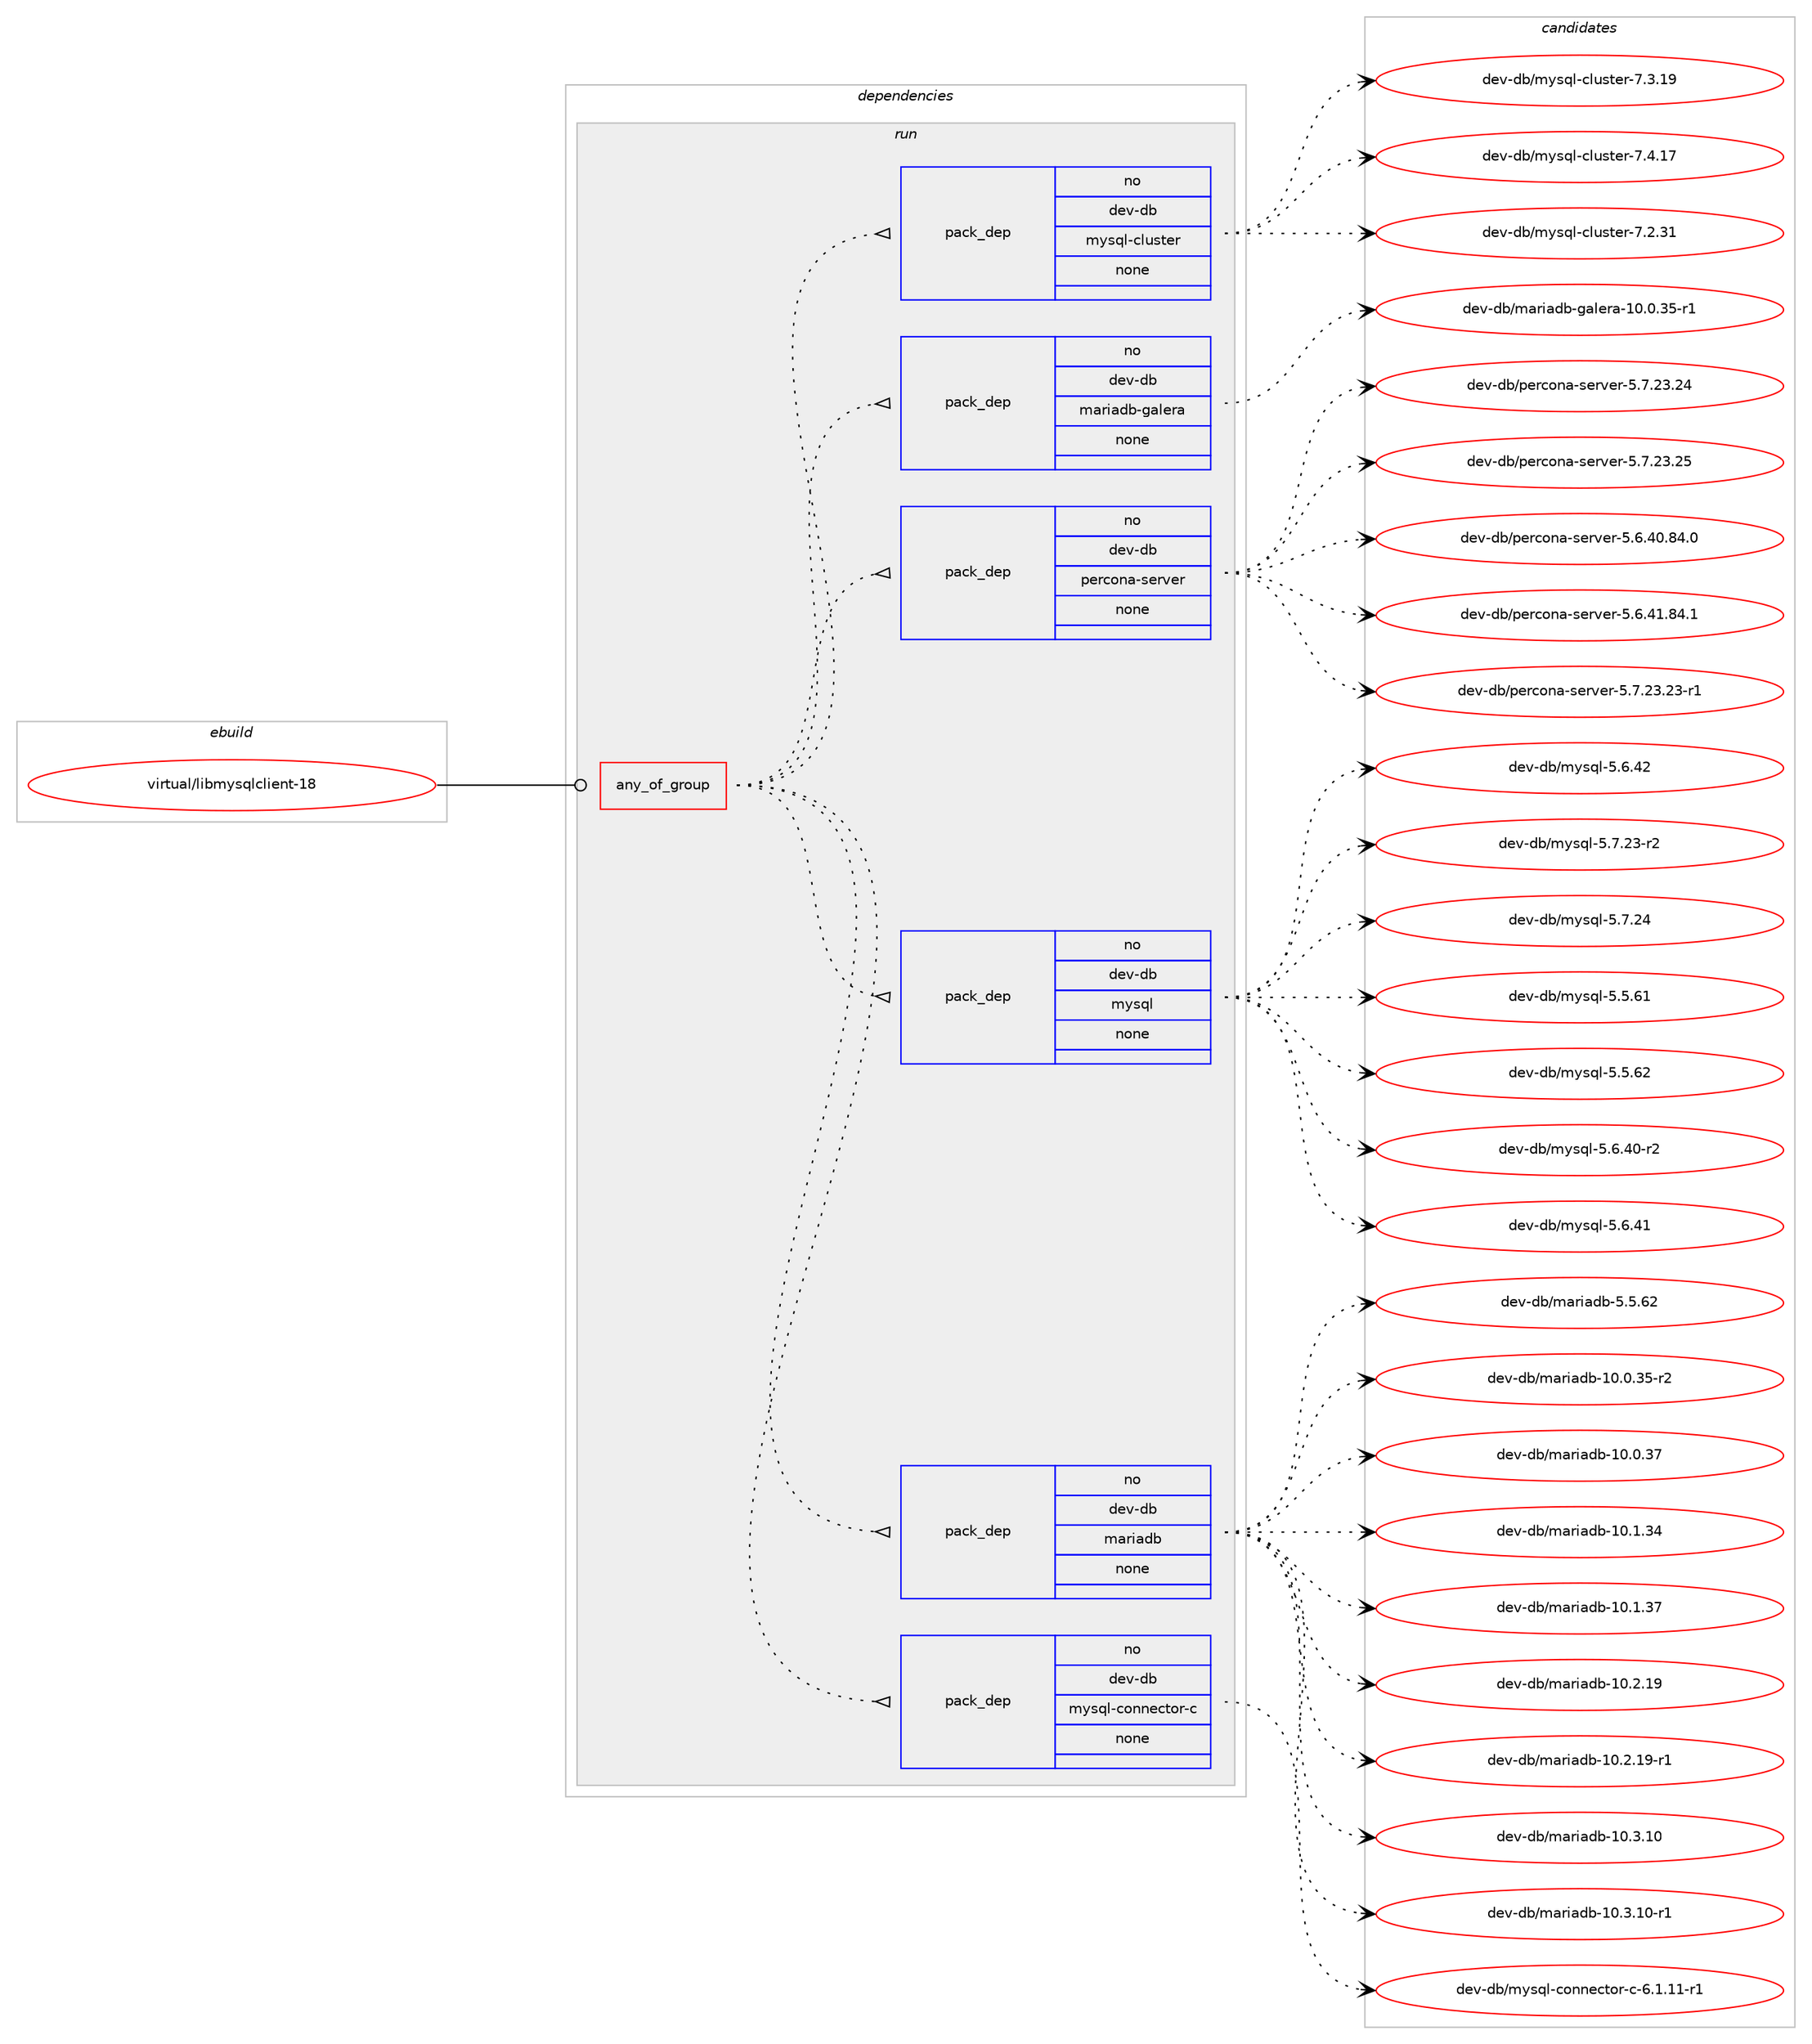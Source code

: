 digraph prolog {

# *************
# Graph options
# *************

newrank=true;
concentrate=true;
compound=true;
graph [rankdir=LR,fontname=Helvetica,fontsize=10,ranksep=1.5];#, ranksep=2.5, nodesep=0.2];
edge  [arrowhead=vee];
node  [fontname=Helvetica,fontsize=10];

# **********
# The ebuild
# **********

subgraph cluster_leftcol {
color=gray;
rank=same;
label=<<i>ebuild</i>>;
id [label="virtual/libmysqlclient-18", color=red, width=4, href="../virtual/libmysqlclient-18.svg"];
}

# ****************
# The dependencies
# ****************

subgraph cluster_midcol {
color=gray;
label=<<i>dependencies</i>>;
subgraph cluster_compile {
fillcolor="#eeeeee";
style=filled;
label=<<i>compile</i>>;
}
subgraph cluster_compileandrun {
fillcolor="#eeeeee";
style=filled;
label=<<i>compile and run</i>>;
}
subgraph cluster_run {
fillcolor="#eeeeee";
style=filled;
label=<<i>run</i>>;
subgraph any151 {
dependency7583 [label=<<TABLE BORDER="0" CELLBORDER="1" CELLSPACING="0" CELLPADDING="4"><TR><TD CELLPADDING="10">any_of_group</TD></TR></TABLE>>, shape=none, color=red];subgraph pack6342 {
dependency7584 [label=<<TABLE BORDER="0" CELLBORDER="1" CELLSPACING="0" CELLPADDING="4" WIDTH="220"><TR><TD ROWSPAN="6" CELLPADDING="30">pack_dep</TD></TR><TR><TD WIDTH="110">no</TD></TR><TR><TD>dev-db</TD></TR><TR><TD>mysql-connector-c</TD></TR><TR><TD>none</TD></TR><TR><TD></TD></TR></TABLE>>, shape=none, color=blue];
}
dependency7583:e -> dependency7584:w [weight=20,style="dotted",arrowhead="oinv"];
subgraph pack6343 {
dependency7585 [label=<<TABLE BORDER="0" CELLBORDER="1" CELLSPACING="0" CELLPADDING="4" WIDTH="220"><TR><TD ROWSPAN="6" CELLPADDING="30">pack_dep</TD></TR><TR><TD WIDTH="110">no</TD></TR><TR><TD>dev-db</TD></TR><TR><TD>mariadb</TD></TR><TR><TD>none</TD></TR><TR><TD></TD></TR></TABLE>>, shape=none, color=blue];
}
dependency7583:e -> dependency7585:w [weight=20,style="dotted",arrowhead="oinv"];
subgraph pack6344 {
dependency7586 [label=<<TABLE BORDER="0" CELLBORDER="1" CELLSPACING="0" CELLPADDING="4" WIDTH="220"><TR><TD ROWSPAN="6" CELLPADDING="30">pack_dep</TD></TR><TR><TD WIDTH="110">no</TD></TR><TR><TD>dev-db</TD></TR><TR><TD>mysql</TD></TR><TR><TD>none</TD></TR><TR><TD></TD></TR></TABLE>>, shape=none, color=blue];
}
dependency7583:e -> dependency7586:w [weight=20,style="dotted",arrowhead="oinv"];
subgraph pack6345 {
dependency7587 [label=<<TABLE BORDER="0" CELLBORDER="1" CELLSPACING="0" CELLPADDING="4" WIDTH="220"><TR><TD ROWSPAN="6" CELLPADDING="30">pack_dep</TD></TR><TR><TD WIDTH="110">no</TD></TR><TR><TD>dev-db</TD></TR><TR><TD>percona-server</TD></TR><TR><TD>none</TD></TR><TR><TD></TD></TR></TABLE>>, shape=none, color=blue];
}
dependency7583:e -> dependency7587:w [weight=20,style="dotted",arrowhead="oinv"];
subgraph pack6346 {
dependency7588 [label=<<TABLE BORDER="0" CELLBORDER="1" CELLSPACING="0" CELLPADDING="4" WIDTH="220"><TR><TD ROWSPAN="6" CELLPADDING="30">pack_dep</TD></TR><TR><TD WIDTH="110">no</TD></TR><TR><TD>dev-db</TD></TR><TR><TD>mariadb-galera</TD></TR><TR><TD>none</TD></TR><TR><TD></TD></TR></TABLE>>, shape=none, color=blue];
}
dependency7583:e -> dependency7588:w [weight=20,style="dotted",arrowhead="oinv"];
subgraph pack6347 {
dependency7589 [label=<<TABLE BORDER="0" CELLBORDER="1" CELLSPACING="0" CELLPADDING="4" WIDTH="220"><TR><TD ROWSPAN="6" CELLPADDING="30">pack_dep</TD></TR><TR><TD WIDTH="110">no</TD></TR><TR><TD>dev-db</TD></TR><TR><TD>mysql-cluster</TD></TR><TR><TD>none</TD></TR><TR><TD></TD></TR></TABLE>>, shape=none, color=blue];
}
dependency7583:e -> dependency7589:w [weight=20,style="dotted",arrowhead="oinv"];
}
id:e -> dependency7583:w [weight=20,style="solid",arrowhead="odot"];
}
}

# **************
# The candidates
# **************

subgraph cluster_choices {
rank=same;
color=gray;
label=<<i>candidates</i>>;

subgraph choice6342 {
color=black;
nodesep=1;
choice1001011184510098471091211151131084599111110110101991161111144599455446494649494511449 [label="dev-db/mysql-connector-c-6.1.11-r1", color=red, width=4,href="../dev-db/mysql-connector-c-6.1.11-r1.svg"];
dependency7584:e -> choice1001011184510098471091211151131084599111110110101991161111144599455446494649494511449:w [style=dotted,weight="100"];
}
subgraph choice6343 {
color=black;
nodesep=1;
choice10010111845100984710997114105971009845494846484651534511450 [label="dev-db/mariadb-10.0.35-r2", color=red, width=4,href="../dev-db/mariadb-10.0.35-r2.svg"];
choice1001011184510098471099711410597100984549484648465155 [label="dev-db/mariadb-10.0.37", color=red, width=4,href="../dev-db/mariadb-10.0.37.svg"];
choice1001011184510098471099711410597100984549484649465152 [label="dev-db/mariadb-10.1.34", color=red, width=4,href="../dev-db/mariadb-10.1.34.svg"];
choice1001011184510098471099711410597100984549484649465155 [label="dev-db/mariadb-10.1.37", color=red, width=4,href="../dev-db/mariadb-10.1.37.svg"];
choice1001011184510098471099711410597100984549484650464957 [label="dev-db/mariadb-10.2.19", color=red, width=4,href="../dev-db/mariadb-10.2.19.svg"];
choice10010111845100984710997114105971009845494846504649574511449 [label="dev-db/mariadb-10.2.19-r1", color=red, width=4,href="../dev-db/mariadb-10.2.19-r1.svg"];
choice1001011184510098471099711410597100984549484651464948 [label="dev-db/mariadb-10.3.10", color=red, width=4,href="../dev-db/mariadb-10.3.10.svg"];
choice10010111845100984710997114105971009845494846514649484511449 [label="dev-db/mariadb-10.3.10-r1", color=red, width=4,href="../dev-db/mariadb-10.3.10-r1.svg"];
choice10010111845100984710997114105971009845534653465450 [label="dev-db/mariadb-5.5.62", color=red, width=4,href="../dev-db/mariadb-5.5.62.svg"];
dependency7585:e -> choice10010111845100984710997114105971009845494846484651534511450:w [style=dotted,weight="100"];
dependency7585:e -> choice1001011184510098471099711410597100984549484648465155:w [style=dotted,weight="100"];
dependency7585:e -> choice1001011184510098471099711410597100984549484649465152:w [style=dotted,weight="100"];
dependency7585:e -> choice1001011184510098471099711410597100984549484649465155:w [style=dotted,weight="100"];
dependency7585:e -> choice1001011184510098471099711410597100984549484650464957:w [style=dotted,weight="100"];
dependency7585:e -> choice10010111845100984710997114105971009845494846504649574511449:w [style=dotted,weight="100"];
dependency7585:e -> choice1001011184510098471099711410597100984549484651464948:w [style=dotted,weight="100"];
dependency7585:e -> choice10010111845100984710997114105971009845494846514649484511449:w [style=dotted,weight="100"];
dependency7585:e -> choice10010111845100984710997114105971009845534653465450:w [style=dotted,weight="100"];
}
subgraph choice6344 {
color=black;
nodesep=1;
choice10010111845100984710912111511310845534653465449 [label="dev-db/mysql-5.5.61", color=red, width=4,href="../dev-db/mysql-5.5.61.svg"];
choice10010111845100984710912111511310845534653465450 [label="dev-db/mysql-5.5.62", color=red, width=4,href="../dev-db/mysql-5.5.62.svg"];
choice100101118451009847109121115113108455346544652484511450 [label="dev-db/mysql-5.6.40-r2", color=red, width=4,href="../dev-db/mysql-5.6.40-r2.svg"];
choice10010111845100984710912111511310845534654465249 [label="dev-db/mysql-5.6.41", color=red, width=4,href="../dev-db/mysql-5.6.41.svg"];
choice10010111845100984710912111511310845534654465250 [label="dev-db/mysql-5.6.42", color=red, width=4,href="../dev-db/mysql-5.6.42.svg"];
choice100101118451009847109121115113108455346554650514511450 [label="dev-db/mysql-5.7.23-r2", color=red, width=4,href="../dev-db/mysql-5.7.23-r2.svg"];
choice10010111845100984710912111511310845534655465052 [label="dev-db/mysql-5.7.24", color=red, width=4,href="../dev-db/mysql-5.7.24.svg"];
dependency7586:e -> choice10010111845100984710912111511310845534653465449:w [style=dotted,weight="100"];
dependency7586:e -> choice10010111845100984710912111511310845534653465450:w [style=dotted,weight="100"];
dependency7586:e -> choice100101118451009847109121115113108455346544652484511450:w [style=dotted,weight="100"];
dependency7586:e -> choice10010111845100984710912111511310845534654465249:w [style=dotted,weight="100"];
dependency7586:e -> choice10010111845100984710912111511310845534654465250:w [style=dotted,weight="100"];
dependency7586:e -> choice100101118451009847109121115113108455346554650514511450:w [style=dotted,weight="100"];
dependency7586:e -> choice10010111845100984710912111511310845534655465052:w [style=dotted,weight="100"];
}
subgraph choice6345 {
color=black;
nodesep=1;
choice100101118451009847112101114991111109745115101114118101114455346544652484656524648 [label="dev-db/percona-server-5.6.40.84.0", color=red, width=4,href="../dev-db/percona-server-5.6.40.84.0.svg"];
choice100101118451009847112101114991111109745115101114118101114455346544652494656524649 [label="dev-db/percona-server-5.6.41.84.1", color=red, width=4,href="../dev-db/percona-server-5.6.41.84.1.svg"];
choice100101118451009847112101114991111109745115101114118101114455346554650514650514511449 [label="dev-db/percona-server-5.7.23.23-r1", color=red, width=4,href="../dev-db/percona-server-5.7.23.23-r1.svg"];
choice10010111845100984711210111499111110974511510111411810111445534655465051465052 [label="dev-db/percona-server-5.7.23.24", color=red, width=4,href="../dev-db/percona-server-5.7.23.24.svg"];
choice10010111845100984711210111499111110974511510111411810111445534655465051465053 [label="dev-db/percona-server-5.7.23.25", color=red, width=4,href="../dev-db/percona-server-5.7.23.25.svg"];
dependency7587:e -> choice100101118451009847112101114991111109745115101114118101114455346544652484656524648:w [style=dotted,weight="100"];
dependency7587:e -> choice100101118451009847112101114991111109745115101114118101114455346544652494656524649:w [style=dotted,weight="100"];
dependency7587:e -> choice100101118451009847112101114991111109745115101114118101114455346554650514650514511449:w [style=dotted,weight="100"];
dependency7587:e -> choice10010111845100984711210111499111110974511510111411810111445534655465051465052:w [style=dotted,weight="100"];
dependency7587:e -> choice10010111845100984711210111499111110974511510111411810111445534655465051465053:w [style=dotted,weight="100"];
}
subgraph choice6346 {
color=black;
nodesep=1;
choice10010111845100984710997114105971009845103971081011149745494846484651534511449 [label="dev-db/mariadb-galera-10.0.35-r1", color=red, width=4,href="../dev-db/mariadb-galera-10.0.35-r1.svg"];
dependency7588:e -> choice10010111845100984710997114105971009845103971081011149745494846484651534511449:w [style=dotted,weight="100"];
}
subgraph choice6347 {
color=black;
nodesep=1;
choice100101118451009847109121115113108459910811711511610111445554650465149 [label="dev-db/mysql-cluster-7.2.31", color=red, width=4,href="../dev-db/mysql-cluster-7.2.31.svg"];
choice100101118451009847109121115113108459910811711511610111445554651464957 [label="dev-db/mysql-cluster-7.3.19", color=red, width=4,href="../dev-db/mysql-cluster-7.3.19.svg"];
choice100101118451009847109121115113108459910811711511610111445554652464955 [label="dev-db/mysql-cluster-7.4.17", color=red, width=4,href="../dev-db/mysql-cluster-7.4.17.svg"];
dependency7589:e -> choice100101118451009847109121115113108459910811711511610111445554650465149:w [style=dotted,weight="100"];
dependency7589:e -> choice100101118451009847109121115113108459910811711511610111445554651464957:w [style=dotted,weight="100"];
dependency7589:e -> choice100101118451009847109121115113108459910811711511610111445554652464955:w [style=dotted,weight="100"];
}
}

}
